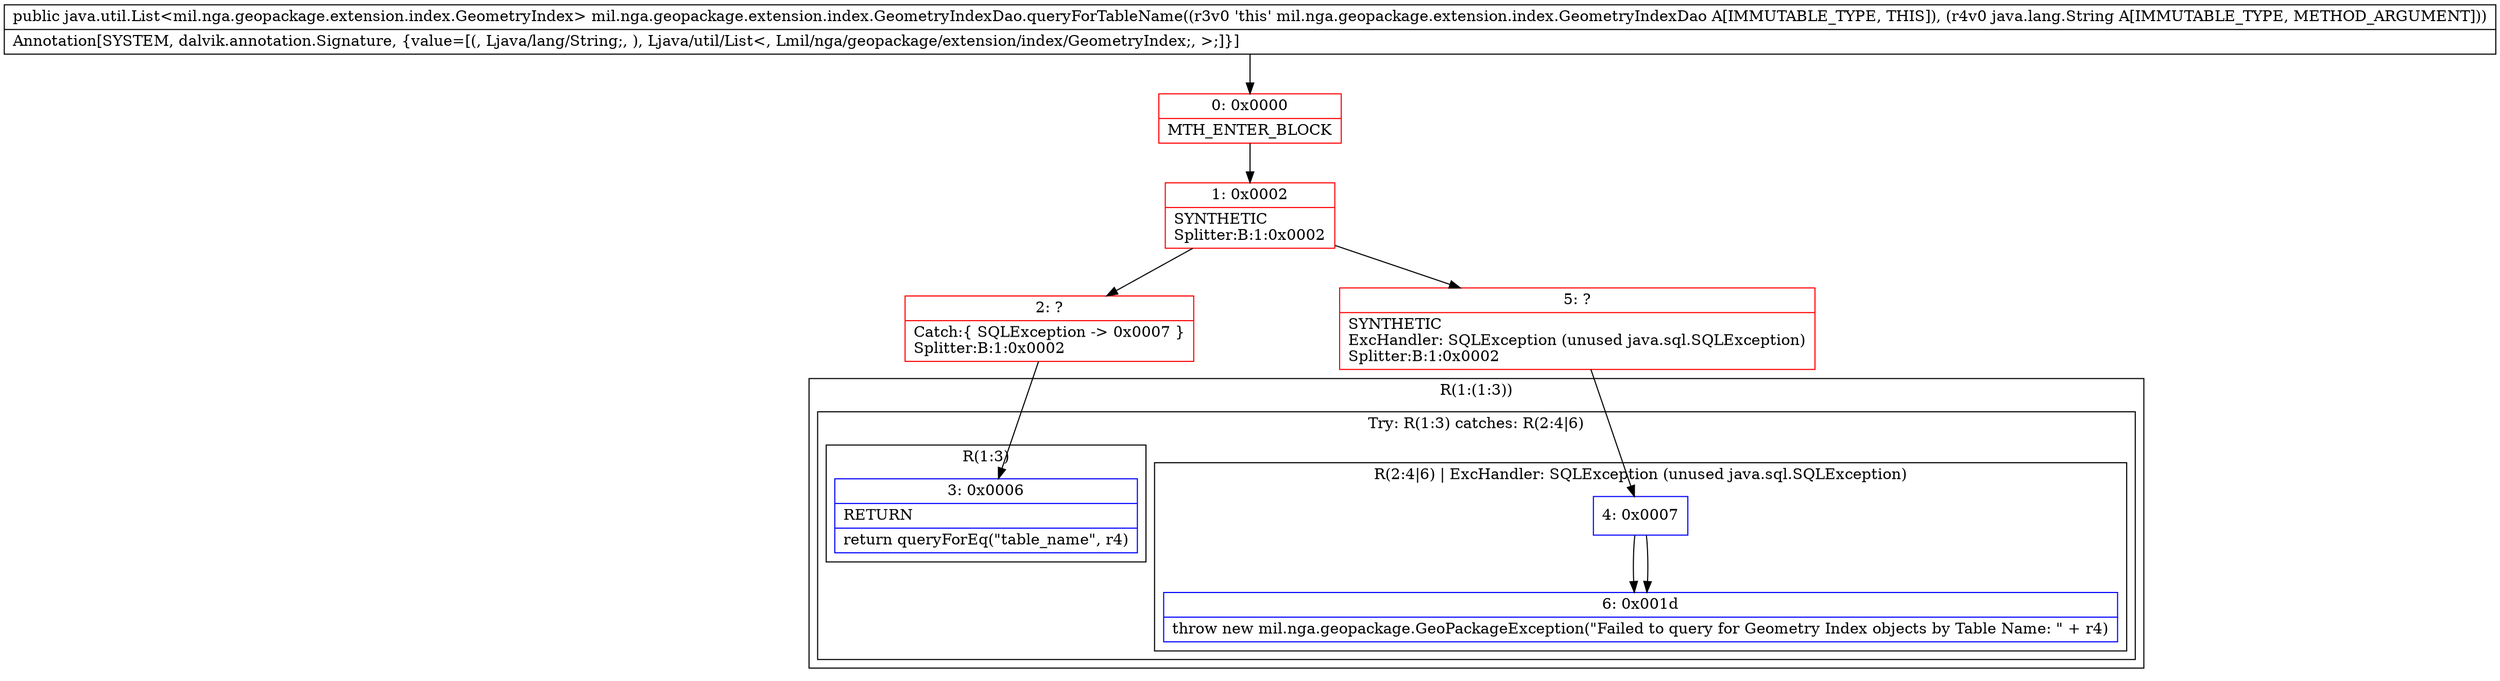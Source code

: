 digraph "CFG formil.nga.geopackage.extension.index.GeometryIndexDao.queryForTableName(Ljava\/lang\/String;)Ljava\/util\/List;" {
subgraph cluster_Region_80625444 {
label = "R(1:(1:3))";
node [shape=record,color=blue];
subgraph cluster_TryCatchRegion_1518325818 {
label = "Try: R(1:3) catches: R(2:4|6)";
node [shape=record,color=blue];
subgraph cluster_Region_91313595 {
label = "R(1:3)";
node [shape=record,color=blue];
Node_3 [shape=record,label="{3\:\ 0x0006|RETURN\l|return queryForEq(\"table_name\", r4)\l}"];
}
subgraph cluster_Region_1794855029 {
label = "R(2:4|6) | ExcHandler: SQLException (unused java.sql.SQLException)\l";
node [shape=record,color=blue];
Node_4 [shape=record,label="{4\:\ 0x0007}"];
Node_6 [shape=record,label="{6\:\ 0x001d|throw new mil.nga.geopackage.GeoPackageException(\"Failed to query for Geometry Index objects by Table Name: \" + r4)\l}"];
}
}
}
subgraph cluster_Region_1794855029 {
label = "R(2:4|6) | ExcHandler: SQLException (unused java.sql.SQLException)\l";
node [shape=record,color=blue];
Node_4 [shape=record,label="{4\:\ 0x0007}"];
Node_6 [shape=record,label="{6\:\ 0x001d|throw new mil.nga.geopackage.GeoPackageException(\"Failed to query for Geometry Index objects by Table Name: \" + r4)\l}"];
}
Node_0 [shape=record,color=red,label="{0\:\ 0x0000|MTH_ENTER_BLOCK\l}"];
Node_1 [shape=record,color=red,label="{1\:\ 0x0002|SYNTHETIC\lSplitter:B:1:0x0002\l}"];
Node_2 [shape=record,color=red,label="{2\:\ ?|Catch:\{ SQLException \-\> 0x0007 \}\lSplitter:B:1:0x0002\l}"];
Node_5 [shape=record,color=red,label="{5\:\ ?|SYNTHETIC\lExcHandler: SQLException (unused java.sql.SQLException)\lSplitter:B:1:0x0002\l}"];
MethodNode[shape=record,label="{public java.util.List\<mil.nga.geopackage.extension.index.GeometryIndex\> mil.nga.geopackage.extension.index.GeometryIndexDao.queryForTableName((r3v0 'this' mil.nga.geopackage.extension.index.GeometryIndexDao A[IMMUTABLE_TYPE, THIS]), (r4v0 java.lang.String A[IMMUTABLE_TYPE, METHOD_ARGUMENT]))  | Annotation[SYSTEM, dalvik.annotation.Signature, \{value=[(, Ljava\/lang\/String;, ), Ljava\/util\/List\<, Lmil\/nga\/geopackage\/extension\/index\/GeometryIndex;, \>;]\}]\l}"];
MethodNode -> Node_0;
Node_4 -> Node_6;
Node_4 -> Node_6;
Node_0 -> Node_1;
Node_1 -> Node_2;
Node_1 -> Node_5;
Node_2 -> Node_3;
Node_5 -> Node_4;
}

